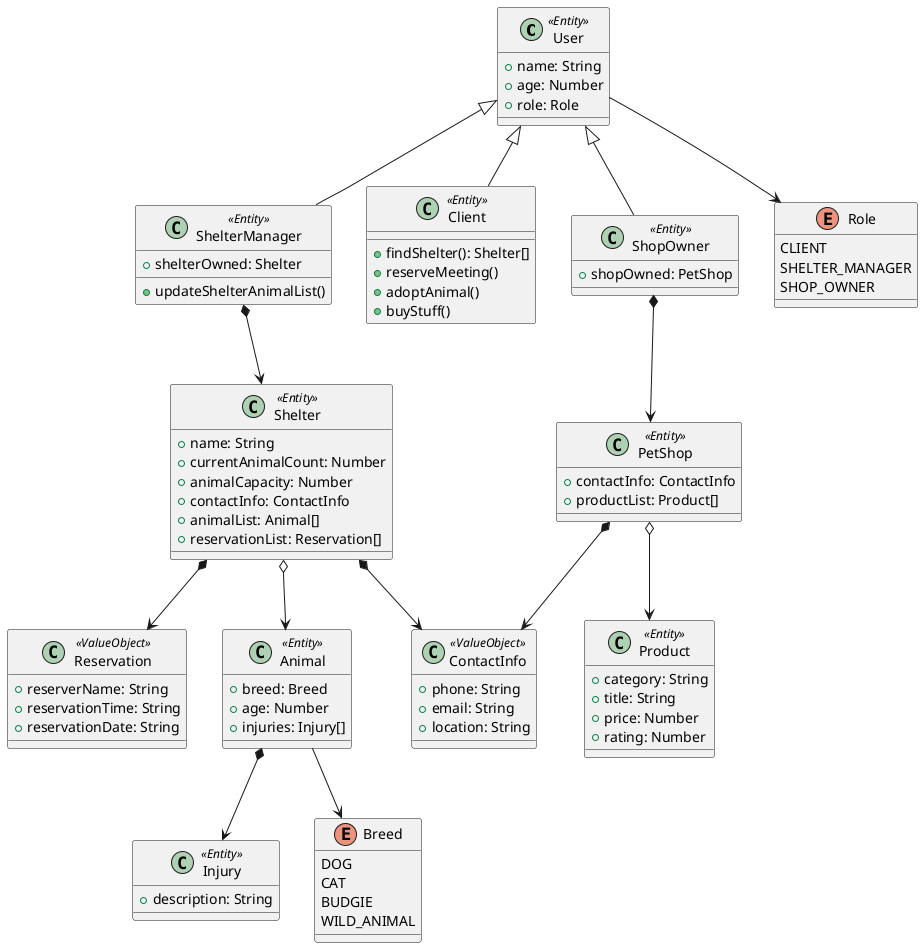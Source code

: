 @startuml shelter-project

class User <<Entity>> {
    + name: String
    + age: Number
    + role: Role
}

class ShelterManager <<Entity>> {
    + shelterOwned: Shelter
    + updateShelterAnimalList()
}

class Client <<Entity>> {
    + findShelter(): Shelter[]
    + reserveMeeting()
    + adoptAnimal()
    + buyStuff()
}

class ShopOwner <<Entity>> {
    + shopOwned: PetShop
}

enum Role {
    CLIENT
    SHELTER_MANAGER
    SHOP_OWNER
}

class Shelter <<Entity>> {
    + name: String
    + currentAnimalCount: Number
    + animalCapacity: Number
    + contactInfo: ContactInfo
    + animalList: Animal[]
    + reservationList: Reservation[]
}

class Reservation <<ValueObject>> {
    + reserverName: String
    + reservationTime: String
    + reservationDate: String
}

class ContactInfo <<ValueObject>> {
    + phone: String
    + email: String
    + location: String
}

class Animal <<Entity>> {
    + breed: Breed
    + age: Number
    + injuries: Injury[]
}

class Injury <<Entity>> {
    + description: String
}

enum Breed {
    DOG
    CAT
    BUDGIE
    WILD_ANIMAL
}

class PetShop <<Entity>> {
    + contactInfo: ContactInfo
    + productList: Product[]
}

class Product <<Entity>> {
    + category: String
    + title: String
    + price: Number
    + rating: Number
}

User --> Role
Client -up-|> User
ShopOwner -up-|> User
ShopOwner *--> PetShop
PetShop *--> ContactInfo
PetShop o--> Product
ShelterManager -up-|> User
ShelterManager *--> Shelter
Shelter *--> ContactInfo
Shelter *--> Reservation
Shelter o--> Animal
Animal --> Breed
Animal *--> Injury



@enduml